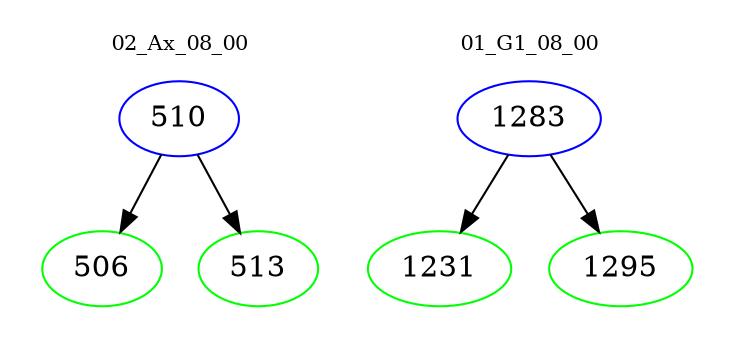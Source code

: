 digraph{
subgraph cluster_0 {
color = white
label = "02_Ax_08_00";
fontsize=10;
T0_510 [label="510", color="blue"]
T0_510 -> T0_506 [color="black"]
T0_506 [label="506", color="green"]
T0_510 -> T0_513 [color="black"]
T0_513 [label="513", color="green"]
}
subgraph cluster_1 {
color = white
label = "01_G1_08_00";
fontsize=10;
T1_1283 [label="1283", color="blue"]
T1_1283 -> T1_1231 [color="black"]
T1_1231 [label="1231", color="green"]
T1_1283 -> T1_1295 [color="black"]
T1_1295 [label="1295", color="green"]
}
}

